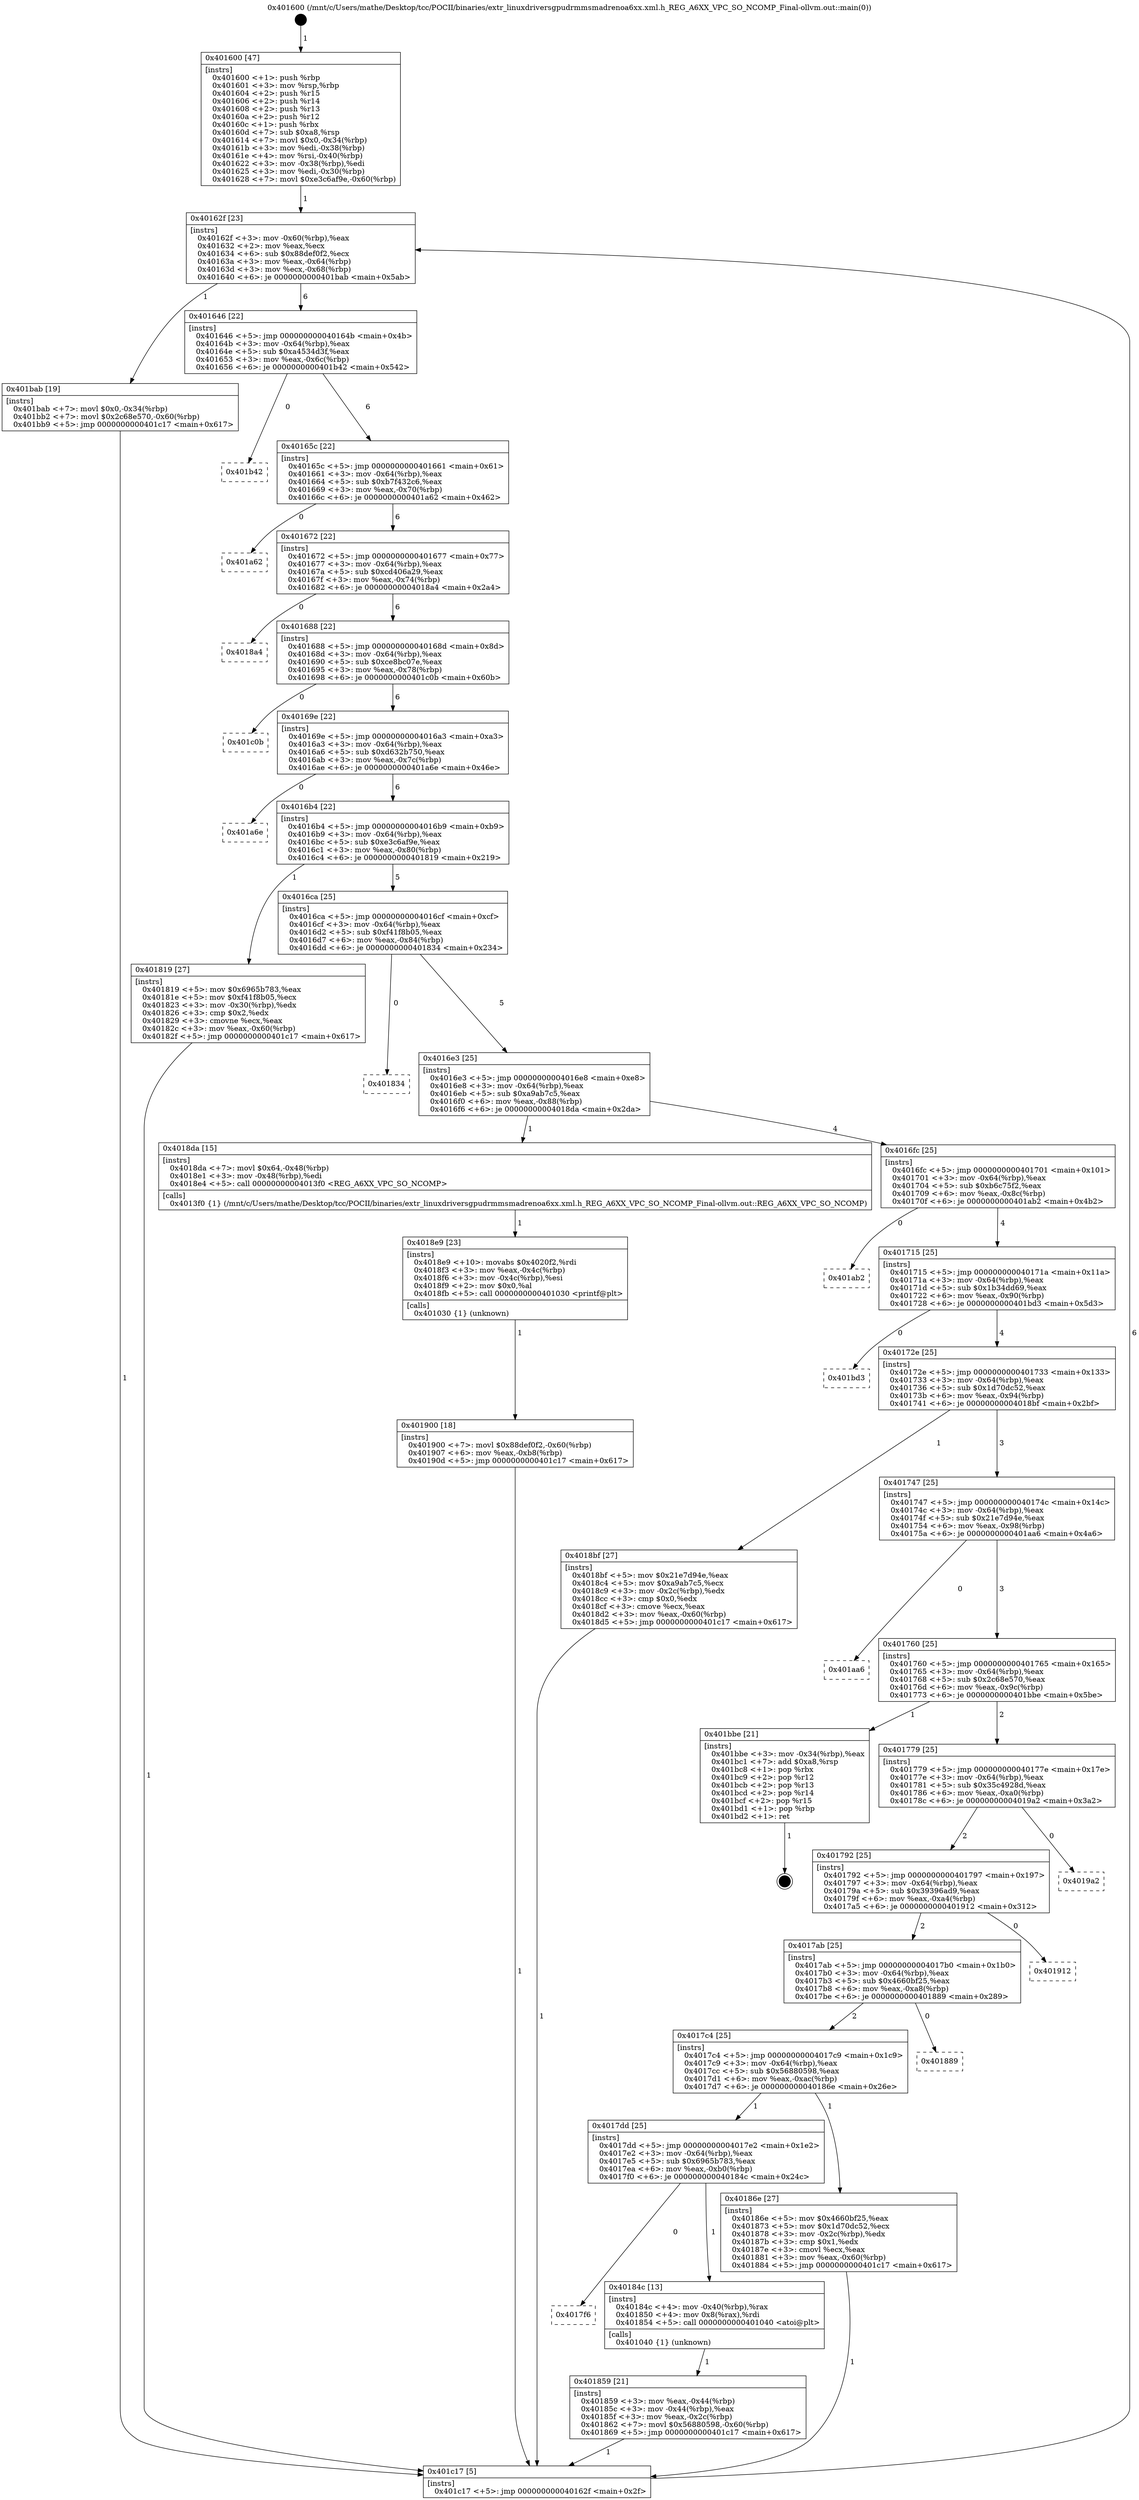 digraph "0x401600" {
  label = "0x401600 (/mnt/c/Users/mathe/Desktop/tcc/POCII/binaries/extr_linuxdriversgpudrmmsmadrenoa6xx.xml.h_REG_A6XX_VPC_SO_NCOMP_Final-ollvm.out::main(0))"
  labelloc = "t"
  node[shape=record]

  Entry [label="",width=0.3,height=0.3,shape=circle,fillcolor=black,style=filled]
  "0x40162f" [label="{
     0x40162f [23]\l
     | [instrs]\l
     &nbsp;&nbsp;0x40162f \<+3\>: mov -0x60(%rbp),%eax\l
     &nbsp;&nbsp;0x401632 \<+2\>: mov %eax,%ecx\l
     &nbsp;&nbsp;0x401634 \<+6\>: sub $0x88def0f2,%ecx\l
     &nbsp;&nbsp;0x40163a \<+3\>: mov %eax,-0x64(%rbp)\l
     &nbsp;&nbsp;0x40163d \<+3\>: mov %ecx,-0x68(%rbp)\l
     &nbsp;&nbsp;0x401640 \<+6\>: je 0000000000401bab \<main+0x5ab\>\l
  }"]
  "0x401bab" [label="{
     0x401bab [19]\l
     | [instrs]\l
     &nbsp;&nbsp;0x401bab \<+7\>: movl $0x0,-0x34(%rbp)\l
     &nbsp;&nbsp;0x401bb2 \<+7\>: movl $0x2c68e570,-0x60(%rbp)\l
     &nbsp;&nbsp;0x401bb9 \<+5\>: jmp 0000000000401c17 \<main+0x617\>\l
  }"]
  "0x401646" [label="{
     0x401646 [22]\l
     | [instrs]\l
     &nbsp;&nbsp;0x401646 \<+5\>: jmp 000000000040164b \<main+0x4b\>\l
     &nbsp;&nbsp;0x40164b \<+3\>: mov -0x64(%rbp),%eax\l
     &nbsp;&nbsp;0x40164e \<+5\>: sub $0xa4534d3f,%eax\l
     &nbsp;&nbsp;0x401653 \<+3\>: mov %eax,-0x6c(%rbp)\l
     &nbsp;&nbsp;0x401656 \<+6\>: je 0000000000401b42 \<main+0x542\>\l
  }"]
  Exit [label="",width=0.3,height=0.3,shape=circle,fillcolor=black,style=filled,peripheries=2]
  "0x401b42" [label="{
     0x401b42\l
  }", style=dashed]
  "0x40165c" [label="{
     0x40165c [22]\l
     | [instrs]\l
     &nbsp;&nbsp;0x40165c \<+5\>: jmp 0000000000401661 \<main+0x61\>\l
     &nbsp;&nbsp;0x401661 \<+3\>: mov -0x64(%rbp),%eax\l
     &nbsp;&nbsp;0x401664 \<+5\>: sub $0xb7f432c6,%eax\l
     &nbsp;&nbsp;0x401669 \<+3\>: mov %eax,-0x70(%rbp)\l
     &nbsp;&nbsp;0x40166c \<+6\>: je 0000000000401a62 \<main+0x462\>\l
  }"]
  "0x401900" [label="{
     0x401900 [18]\l
     | [instrs]\l
     &nbsp;&nbsp;0x401900 \<+7\>: movl $0x88def0f2,-0x60(%rbp)\l
     &nbsp;&nbsp;0x401907 \<+6\>: mov %eax,-0xb8(%rbp)\l
     &nbsp;&nbsp;0x40190d \<+5\>: jmp 0000000000401c17 \<main+0x617\>\l
  }"]
  "0x401a62" [label="{
     0x401a62\l
  }", style=dashed]
  "0x401672" [label="{
     0x401672 [22]\l
     | [instrs]\l
     &nbsp;&nbsp;0x401672 \<+5\>: jmp 0000000000401677 \<main+0x77\>\l
     &nbsp;&nbsp;0x401677 \<+3\>: mov -0x64(%rbp),%eax\l
     &nbsp;&nbsp;0x40167a \<+5\>: sub $0xcd406a29,%eax\l
     &nbsp;&nbsp;0x40167f \<+3\>: mov %eax,-0x74(%rbp)\l
     &nbsp;&nbsp;0x401682 \<+6\>: je 00000000004018a4 \<main+0x2a4\>\l
  }"]
  "0x4018e9" [label="{
     0x4018e9 [23]\l
     | [instrs]\l
     &nbsp;&nbsp;0x4018e9 \<+10\>: movabs $0x4020f2,%rdi\l
     &nbsp;&nbsp;0x4018f3 \<+3\>: mov %eax,-0x4c(%rbp)\l
     &nbsp;&nbsp;0x4018f6 \<+3\>: mov -0x4c(%rbp),%esi\l
     &nbsp;&nbsp;0x4018f9 \<+2\>: mov $0x0,%al\l
     &nbsp;&nbsp;0x4018fb \<+5\>: call 0000000000401030 \<printf@plt\>\l
     | [calls]\l
     &nbsp;&nbsp;0x401030 \{1\} (unknown)\l
  }"]
  "0x4018a4" [label="{
     0x4018a4\l
  }", style=dashed]
  "0x401688" [label="{
     0x401688 [22]\l
     | [instrs]\l
     &nbsp;&nbsp;0x401688 \<+5\>: jmp 000000000040168d \<main+0x8d\>\l
     &nbsp;&nbsp;0x40168d \<+3\>: mov -0x64(%rbp),%eax\l
     &nbsp;&nbsp;0x401690 \<+5\>: sub $0xce8bc07e,%eax\l
     &nbsp;&nbsp;0x401695 \<+3\>: mov %eax,-0x78(%rbp)\l
     &nbsp;&nbsp;0x401698 \<+6\>: je 0000000000401c0b \<main+0x60b\>\l
  }"]
  "0x401859" [label="{
     0x401859 [21]\l
     | [instrs]\l
     &nbsp;&nbsp;0x401859 \<+3\>: mov %eax,-0x44(%rbp)\l
     &nbsp;&nbsp;0x40185c \<+3\>: mov -0x44(%rbp),%eax\l
     &nbsp;&nbsp;0x40185f \<+3\>: mov %eax,-0x2c(%rbp)\l
     &nbsp;&nbsp;0x401862 \<+7\>: movl $0x56880598,-0x60(%rbp)\l
     &nbsp;&nbsp;0x401869 \<+5\>: jmp 0000000000401c17 \<main+0x617\>\l
  }"]
  "0x401c0b" [label="{
     0x401c0b\l
  }", style=dashed]
  "0x40169e" [label="{
     0x40169e [22]\l
     | [instrs]\l
     &nbsp;&nbsp;0x40169e \<+5\>: jmp 00000000004016a3 \<main+0xa3\>\l
     &nbsp;&nbsp;0x4016a3 \<+3\>: mov -0x64(%rbp),%eax\l
     &nbsp;&nbsp;0x4016a6 \<+5\>: sub $0xd632b750,%eax\l
     &nbsp;&nbsp;0x4016ab \<+3\>: mov %eax,-0x7c(%rbp)\l
     &nbsp;&nbsp;0x4016ae \<+6\>: je 0000000000401a6e \<main+0x46e\>\l
  }"]
  "0x4017f6" [label="{
     0x4017f6\l
  }", style=dashed]
  "0x401a6e" [label="{
     0x401a6e\l
  }", style=dashed]
  "0x4016b4" [label="{
     0x4016b4 [22]\l
     | [instrs]\l
     &nbsp;&nbsp;0x4016b4 \<+5\>: jmp 00000000004016b9 \<main+0xb9\>\l
     &nbsp;&nbsp;0x4016b9 \<+3\>: mov -0x64(%rbp),%eax\l
     &nbsp;&nbsp;0x4016bc \<+5\>: sub $0xe3c6af9e,%eax\l
     &nbsp;&nbsp;0x4016c1 \<+3\>: mov %eax,-0x80(%rbp)\l
     &nbsp;&nbsp;0x4016c4 \<+6\>: je 0000000000401819 \<main+0x219\>\l
  }"]
  "0x40184c" [label="{
     0x40184c [13]\l
     | [instrs]\l
     &nbsp;&nbsp;0x40184c \<+4\>: mov -0x40(%rbp),%rax\l
     &nbsp;&nbsp;0x401850 \<+4\>: mov 0x8(%rax),%rdi\l
     &nbsp;&nbsp;0x401854 \<+5\>: call 0000000000401040 \<atoi@plt\>\l
     | [calls]\l
     &nbsp;&nbsp;0x401040 \{1\} (unknown)\l
  }"]
  "0x401819" [label="{
     0x401819 [27]\l
     | [instrs]\l
     &nbsp;&nbsp;0x401819 \<+5\>: mov $0x6965b783,%eax\l
     &nbsp;&nbsp;0x40181e \<+5\>: mov $0xf41f8b05,%ecx\l
     &nbsp;&nbsp;0x401823 \<+3\>: mov -0x30(%rbp),%edx\l
     &nbsp;&nbsp;0x401826 \<+3\>: cmp $0x2,%edx\l
     &nbsp;&nbsp;0x401829 \<+3\>: cmovne %ecx,%eax\l
     &nbsp;&nbsp;0x40182c \<+3\>: mov %eax,-0x60(%rbp)\l
     &nbsp;&nbsp;0x40182f \<+5\>: jmp 0000000000401c17 \<main+0x617\>\l
  }"]
  "0x4016ca" [label="{
     0x4016ca [25]\l
     | [instrs]\l
     &nbsp;&nbsp;0x4016ca \<+5\>: jmp 00000000004016cf \<main+0xcf\>\l
     &nbsp;&nbsp;0x4016cf \<+3\>: mov -0x64(%rbp),%eax\l
     &nbsp;&nbsp;0x4016d2 \<+5\>: sub $0xf41f8b05,%eax\l
     &nbsp;&nbsp;0x4016d7 \<+6\>: mov %eax,-0x84(%rbp)\l
     &nbsp;&nbsp;0x4016dd \<+6\>: je 0000000000401834 \<main+0x234\>\l
  }"]
  "0x401c17" [label="{
     0x401c17 [5]\l
     | [instrs]\l
     &nbsp;&nbsp;0x401c17 \<+5\>: jmp 000000000040162f \<main+0x2f\>\l
  }"]
  "0x401600" [label="{
     0x401600 [47]\l
     | [instrs]\l
     &nbsp;&nbsp;0x401600 \<+1\>: push %rbp\l
     &nbsp;&nbsp;0x401601 \<+3\>: mov %rsp,%rbp\l
     &nbsp;&nbsp;0x401604 \<+2\>: push %r15\l
     &nbsp;&nbsp;0x401606 \<+2\>: push %r14\l
     &nbsp;&nbsp;0x401608 \<+2\>: push %r13\l
     &nbsp;&nbsp;0x40160a \<+2\>: push %r12\l
     &nbsp;&nbsp;0x40160c \<+1\>: push %rbx\l
     &nbsp;&nbsp;0x40160d \<+7\>: sub $0xa8,%rsp\l
     &nbsp;&nbsp;0x401614 \<+7\>: movl $0x0,-0x34(%rbp)\l
     &nbsp;&nbsp;0x40161b \<+3\>: mov %edi,-0x38(%rbp)\l
     &nbsp;&nbsp;0x40161e \<+4\>: mov %rsi,-0x40(%rbp)\l
     &nbsp;&nbsp;0x401622 \<+3\>: mov -0x38(%rbp),%edi\l
     &nbsp;&nbsp;0x401625 \<+3\>: mov %edi,-0x30(%rbp)\l
     &nbsp;&nbsp;0x401628 \<+7\>: movl $0xe3c6af9e,-0x60(%rbp)\l
  }"]
  "0x4017dd" [label="{
     0x4017dd [25]\l
     | [instrs]\l
     &nbsp;&nbsp;0x4017dd \<+5\>: jmp 00000000004017e2 \<main+0x1e2\>\l
     &nbsp;&nbsp;0x4017e2 \<+3\>: mov -0x64(%rbp),%eax\l
     &nbsp;&nbsp;0x4017e5 \<+5\>: sub $0x6965b783,%eax\l
     &nbsp;&nbsp;0x4017ea \<+6\>: mov %eax,-0xb0(%rbp)\l
     &nbsp;&nbsp;0x4017f0 \<+6\>: je 000000000040184c \<main+0x24c\>\l
  }"]
  "0x401834" [label="{
     0x401834\l
  }", style=dashed]
  "0x4016e3" [label="{
     0x4016e3 [25]\l
     | [instrs]\l
     &nbsp;&nbsp;0x4016e3 \<+5\>: jmp 00000000004016e8 \<main+0xe8\>\l
     &nbsp;&nbsp;0x4016e8 \<+3\>: mov -0x64(%rbp),%eax\l
     &nbsp;&nbsp;0x4016eb \<+5\>: sub $0xa9ab7c5,%eax\l
     &nbsp;&nbsp;0x4016f0 \<+6\>: mov %eax,-0x88(%rbp)\l
     &nbsp;&nbsp;0x4016f6 \<+6\>: je 00000000004018da \<main+0x2da\>\l
  }"]
  "0x40186e" [label="{
     0x40186e [27]\l
     | [instrs]\l
     &nbsp;&nbsp;0x40186e \<+5\>: mov $0x4660bf25,%eax\l
     &nbsp;&nbsp;0x401873 \<+5\>: mov $0x1d70dc52,%ecx\l
     &nbsp;&nbsp;0x401878 \<+3\>: mov -0x2c(%rbp),%edx\l
     &nbsp;&nbsp;0x40187b \<+3\>: cmp $0x1,%edx\l
     &nbsp;&nbsp;0x40187e \<+3\>: cmovl %ecx,%eax\l
     &nbsp;&nbsp;0x401881 \<+3\>: mov %eax,-0x60(%rbp)\l
     &nbsp;&nbsp;0x401884 \<+5\>: jmp 0000000000401c17 \<main+0x617\>\l
  }"]
  "0x4018da" [label="{
     0x4018da [15]\l
     | [instrs]\l
     &nbsp;&nbsp;0x4018da \<+7\>: movl $0x64,-0x48(%rbp)\l
     &nbsp;&nbsp;0x4018e1 \<+3\>: mov -0x48(%rbp),%edi\l
     &nbsp;&nbsp;0x4018e4 \<+5\>: call 00000000004013f0 \<REG_A6XX_VPC_SO_NCOMP\>\l
     | [calls]\l
     &nbsp;&nbsp;0x4013f0 \{1\} (/mnt/c/Users/mathe/Desktop/tcc/POCII/binaries/extr_linuxdriversgpudrmmsmadrenoa6xx.xml.h_REG_A6XX_VPC_SO_NCOMP_Final-ollvm.out::REG_A6XX_VPC_SO_NCOMP)\l
  }"]
  "0x4016fc" [label="{
     0x4016fc [25]\l
     | [instrs]\l
     &nbsp;&nbsp;0x4016fc \<+5\>: jmp 0000000000401701 \<main+0x101\>\l
     &nbsp;&nbsp;0x401701 \<+3\>: mov -0x64(%rbp),%eax\l
     &nbsp;&nbsp;0x401704 \<+5\>: sub $0xb6c75f2,%eax\l
     &nbsp;&nbsp;0x401709 \<+6\>: mov %eax,-0x8c(%rbp)\l
     &nbsp;&nbsp;0x40170f \<+6\>: je 0000000000401ab2 \<main+0x4b2\>\l
  }"]
  "0x4017c4" [label="{
     0x4017c4 [25]\l
     | [instrs]\l
     &nbsp;&nbsp;0x4017c4 \<+5\>: jmp 00000000004017c9 \<main+0x1c9\>\l
     &nbsp;&nbsp;0x4017c9 \<+3\>: mov -0x64(%rbp),%eax\l
     &nbsp;&nbsp;0x4017cc \<+5\>: sub $0x56880598,%eax\l
     &nbsp;&nbsp;0x4017d1 \<+6\>: mov %eax,-0xac(%rbp)\l
     &nbsp;&nbsp;0x4017d7 \<+6\>: je 000000000040186e \<main+0x26e\>\l
  }"]
  "0x401ab2" [label="{
     0x401ab2\l
  }", style=dashed]
  "0x401715" [label="{
     0x401715 [25]\l
     | [instrs]\l
     &nbsp;&nbsp;0x401715 \<+5\>: jmp 000000000040171a \<main+0x11a\>\l
     &nbsp;&nbsp;0x40171a \<+3\>: mov -0x64(%rbp),%eax\l
     &nbsp;&nbsp;0x40171d \<+5\>: sub $0x1b34dd69,%eax\l
     &nbsp;&nbsp;0x401722 \<+6\>: mov %eax,-0x90(%rbp)\l
     &nbsp;&nbsp;0x401728 \<+6\>: je 0000000000401bd3 \<main+0x5d3\>\l
  }"]
  "0x401889" [label="{
     0x401889\l
  }", style=dashed]
  "0x401bd3" [label="{
     0x401bd3\l
  }", style=dashed]
  "0x40172e" [label="{
     0x40172e [25]\l
     | [instrs]\l
     &nbsp;&nbsp;0x40172e \<+5\>: jmp 0000000000401733 \<main+0x133\>\l
     &nbsp;&nbsp;0x401733 \<+3\>: mov -0x64(%rbp),%eax\l
     &nbsp;&nbsp;0x401736 \<+5\>: sub $0x1d70dc52,%eax\l
     &nbsp;&nbsp;0x40173b \<+6\>: mov %eax,-0x94(%rbp)\l
     &nbsp;&nbsp;0x401741 \<+6\>: je 00000000004018bf \<main+0x2bf\>\l
  }"]
  "0x4017ab" [label="{
     0x4017ab [25]\l
     | [instrs]\l
     &nbsp;&nbsp;0x4017ab \<+5\>: jmp 00000000004017b0 \<main+0x1b0\>\l
     &nbsp;&nbsp;0x4017b0 \<+3\>: mov -0x64(%rbp),%eax\l
     &nbsp;&nbsp;0x4017b3 \<+5\>: sub $0x4660bf25,%eax\l
     &nbsp;&nbsp;0x4017b8 \<+6\>: mov %eax,-0xa8(%rbp)\l
     &nbsp;&nbsp;0x4017be \<+6\>: je 0000000000401889 \<main+0x289\>\l
  }"]
  "0x4018bf" [label="{
     0x4018bf [27]\l
     | [instrs]\l
     &nbsp;&nbsp;0x4018bf \<+5\>: mov $0x21e7d94e,%eax\l
     &nbsp;&nbsp;0x4018c4 \<+5\>: mov $0xa9ab7c5,%ecx\l
     &nbsp;&nbsp;0x4018c9 \<+3\>: mov -0x2c(%rbp),%edx\l
     &nbsp;&nbsp;0x4018cc \<+3\>: cmp $0x0,%edx\l
     &nbsp;&nbsp;0x4018cf \<+3\>: cmove %ecx,%eax\l
     &nbsp;&nbsp;0x4018d2 \<+3\>: mov %eax,-0x60(%rbp)\l
     &nbsp;&nbsp;0x4018d5 \<+5\>: jmp 0000000000401c17 \<main+0x617\>\l
  }"]
  "0x401747" [label="{
     0x401747 [25]\l
     | [instrs]\l
     &nbsp;&nbsp;0x401747 \<+5\>: jmp 000000000040174c \<main+0x14c\>\l
     &nbsp;&nbsp;0x40174c \<+3\>: mov -0x64(%rbp),%eax\l
     &nbsp;&nbsp;0x40174f \<+5\>: sub $0x21e7d94e,%eax\l
     &nbsp;&nbsp;0x401754 \<+6\>: mov %eax,-0x98(%rbp)\l
     &nbsp;&nbsp;0x40175a \<+6\>: je 0000000000401aa6 \<main+0x4a6\>\l
  }"]
  "0x401912" [label="{
     0x401912\l
  }", style=dashed]
  "0x401aa6" [label="{
     0x401aa6\l
  }", style=dashed]
  "0x401760" [label="{
     0x401760 [25]\l
     | [instrs]\l
     &nbsp;&nbsp;0x401760 \<+5\>: jmp 0000000000401765 \<main+0x165\>\l
     &nbsp;&nbsp;0x401765 \<+3\>: mov -0x64(%rbp),%eax\l
     &nbsp;&nbsp;0x401768 \<+5\>: sub $0x2c68e570,%eax\l
     &nbsp;&nbsp;0x40176d \<+6\>: mov %eax,-0x9c(%rbp)\l
     &nbsp;&nbsp;0x401773 \<+6\>: je 0000000000401bbe \<main+0x5be\>\l
  }"]
  "0x401792" [label="{
     0x401792 [25]\l
     | [instrs]\l
     &nbsp;&nbsp;0x401792 \<+5\>: jmp 0000000000401797 \<main+0x197\>\l
     &nbsp;&nbsp;0x401797 \<+3\>: mov -0x64(%rbp),%eax\l
     &nbsp;&nbsp;0x40179a \<+5\>: sub $0x39396ad9,%eax\l
     &nbsp;&nbsp;0x40179f \<+6\>: mov %eax,-0xa4(%rbp)\l
     &nbsp;&nbsp;0x4017a5 \<+6\>: je 0000000000401912 \<main+0x312\>\l
  }"]
  "0x401bbe" [label="{
     0x401bbe [21]\l
     | [instrs]\l
     &nbsp;&nbsp;0x401bbe \<+3\>: mov -0x34(%rbp),%eax\l
     &nbsp;&nbsp;0x401bc1 \<+7\>: add $0xa8,%rsp\l
     &nbsp;&nbsp;0x401bc8 \<+1\>: pop %rbx\l
     &nbsp;&nbsp;0x401bc9 \<+2\>: pop %r12\l
     &nbsp;&nbsp;0x401bcb \<+2\>: pop %r13\l
     &nbsp;&nbsp;0x401bcd \<+2\>: pop %r14\l
     &nbsp;&nbsp;0x401bcf \<+2\>: pop %r15\l
     &nbsp;&nbsp;0x401bd1 \<+1\>: pop %rbp\l
     &nbsp;&nbsp;0x401bd2 \<+1\>: ret\l
  }"]
  "0x401779" [label="{
     0x401779 [25]\l
     | [instrs]\l
     &nbsp;&nbsp;0x401779 \<+5\>: jmp 000000000040177e \<main+0x17e\>\l
     &nbsp;&nbsp;0x40177e \<+3\>: mov -0x64(%rbp),%eax\l
     &nbsp;&nbsp;0x401781 \<+5\>: sub $0x35c4928d,%eax\l
     &nbsp;&nbsp;0x401786 \<+6\>: mov %eax,-0xa0(%rbp)\l
     &nbsp;&nbsp;0x40178c \<+6\>: je 00000000004019a2 \<main+0x3a2\>\l
  }"]
  "0x4019a2" [label="{
     0x4019a2\l
  }", style=dashed]
  Entry -> "0x401600" [label=" 1"]
  "0x40162f" -> "0x401bab" [label=" 1"]
  "0x40162f" -> "0x401646" [label=" 6"]
  "0x401bbe" -> Exit [label=" 1"]
  "0x401646" -> "0x401b42" [label=" 0"]
  "0x401646" -> "0x40165c" [label=" 6"]
  "0x401bab" -> "0x401c17" [label=" 1"]
  "0x40165c" -> "0x401a62" [label=" 0"]
  "0x40165c" -> "0x401672" [label=" 6"]
  "0x401900" -> "0x401c17" [label=" 1"]
  "0x401672" -> "0x4018a4" [label=" 0"]
  "0x401672" -> "0x401688" [label=" 6"]
  "0x4018e9" -> "0x401900" [label=" 1"]
  "0x401688" -> "0x401c0b" [label=" 0"]
  "0x401688" -> "0x40169e" [label=" 6"]
  "0x4018da" -> "0x4018e9" [label=" 1"]
  "0x40169e" -> "0x401a6e" [label=" 0"]
  "0x40169e" -> "0x4016b4" [label=" 6"]
  "0x4018bf" -> "0x401c17" [label=" 1"]
  "0x4016b4" -> "0x401819" [label=" 1"]
  "0x4016b4" -> "0x4016ca" [label=" 5"]
  "0x401819" -> "0x401c17" [label=" 1"]
  "0x401600" -> "0x40162f" [label=" 1"]
  "0x401c17" -> "0x40162f" [label=" 6"]
  "0x40186e" -> "0x401c17" [label=" 1"]
  "0x4016ca" -> "0x401834" [label=" 0"]
  "0x4016ca" -> "0x4016e3" [label=" 5"]
  "0x40184c" -> "0x401859" [label=" 1"]
  "0x4016e3" -> "0x4018da" [label=" 1"]
  "0x4016e3" -> "0x4016fc" [label=" 4"]
  "0x4017dd" -> "0x4017f6" [label=" 0"]
  "0x4016fc" -> "0x401ab2" [label=" 0"]
  "0x4016fc" -> "0x401715" [label=" 4"]
  "0x401859" -> "0x401c17" [label=" 1"]
  "0x401715" -> "0x401bd3" [label=" 0"]
  "0x401715" -> "0x40172e" [label=" 4"]
  "0x4017c4" -> "0x4017dd" [label=" 1"]
  "0x40172e" -> "0x4018bf" [label=" 1"]
  "0x40172e" -> "0x401747" [label=" 3"]
  "0x4017dd" -> "0x40184c" [label=" 1"]
  "0x401747" -> "0x401aa6" [label=" 0"]
  "0x401747" -> "0x401760" [label=" 3"]
  "0x4017ab" -> "0x4017c4" [label=" 2"]
  "0x401760" -> "0x401bbe" [label=" 1"]
  "0x401760" -> "0x401779" [label=" 2"]
  "0x4017c4" -> "0x40186e" [label=" 1"]
  "0x401779" -> "0x4019a2" [label=" 0"]
  "0x401779" -> "0x401792" [label=" 2"]
  "0x4017ab" -> "0x401889" [label=" 0"]
  "0x401792" -> "0x401912" [label=" 0"]
  "0x401792" -> "0x4017ab" [label=" 2"]
}

